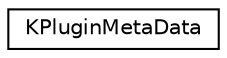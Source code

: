 digraph "Graphical Class Hierarchy"
{
  edge [fontname="Helvetica",fontsize="10",labelfontname="Helvetica",labelfontsize="10"];
  node [fontname="Helvetica",fontsize="10",shape=record];
  rankdir="LR";
  Node0 [label="KPluginMetaData",height=0.2,width=0.4,color="black", fillcolor="white", style="filled",URL="$classKPluginMetaData.html",tooltip="This class allows easily accessing some standardized values from the JSON metadata that can be embedd..."];
}
